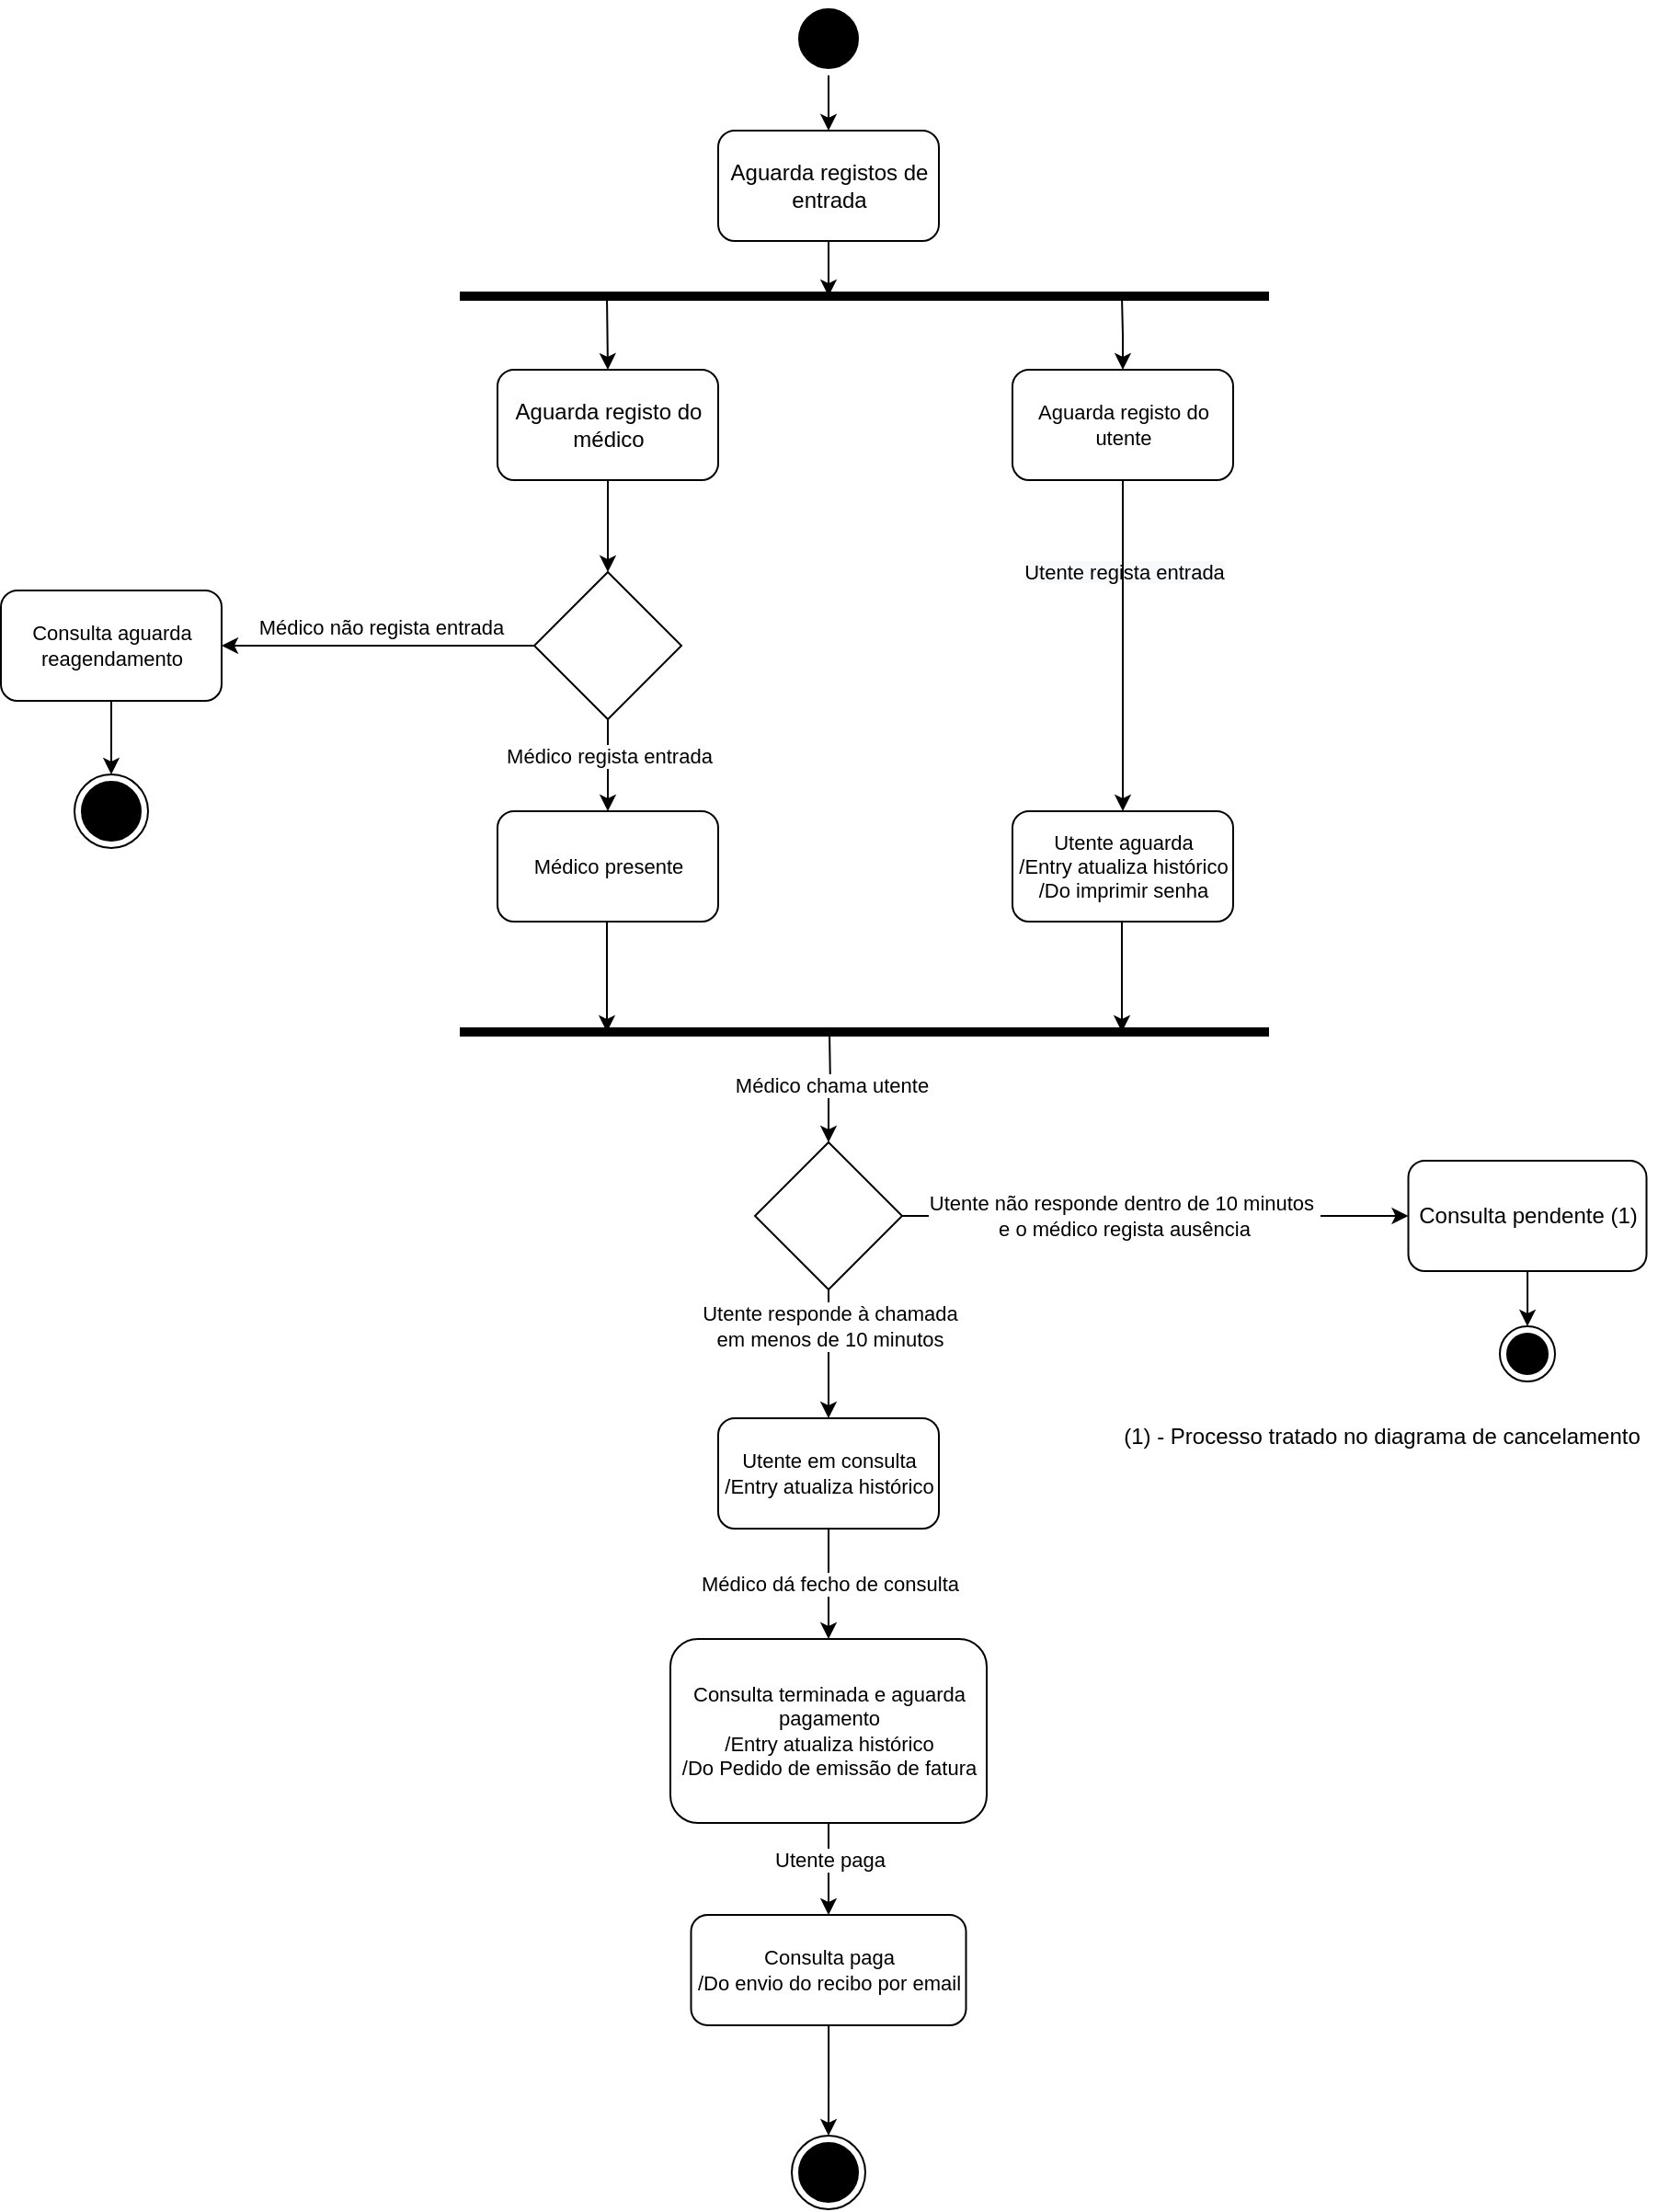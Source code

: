 <mxfile version="14.2.7" type="device"><diagram id="XcKNUaoTNFF07ZxtMewU" name="Page-1"><mxGraphModel dx="1038" dy="548" grid="1" gridSize="10" guides="1" tooltips="1" connect="1" arrows="1" fold="1" page="1" pageScale="1" pageWidth="2336" pageHeight="1654" math="0" shadow="0"><root><mxCell id="0"/><mxCell id="1" parent="0"/><mxCell id="lfWiB-dd8-MY7IO6EBsi-6" style="edgeStyle=orthogonalEdgeStyle;rounded=0;orthogonalLoop=1;jettySize=auto;html=1;fontSize=11;entryX=0.5;entryY=0;entryDx=0;entryDy=0;" parent="1" target="jnZJoaS0IH4gjscGvy69-3" edge="1"><mxGeometry relative="1" as="geometry"><mxPoint x="840" y="200" as="sourcePoint"/><mxPoint x="840" y="240" as="targetPoint"/></mxGeometry></mxCell><mxCell id="NSLhmF_ufU4SmNWEiYWk-29" style="edgeStyle=orthogonalEdgeStyle;rounded=0;orthogonalLoop=1;jettySize=auto;html=1;" parent="1" source="lfWiB-dd8-MY7IO6EBsi-1" target="NSLhmF_ufU4SmNWEiYWk-30" edge="1"><mxGeometry relative="1" as="geometry"><mxPoint x="680.5" y="120.0" as="targetPoint"/></mxGeometry></mxCell><mxCell id="lfWiB-dd8-MY7IO6EBsi-1" value="" style="ellipse;html=1;shape=startState;fillColor=#000000;fontSize=11;" parent="1" vertex="1"><mxGeometry x="660.5" y="40" width="40" height="40" as="geometry"/></mxCell><mxCell id="lfWiB-dd8-MY7IO6EBsi-18" style="edgeStyle=orthogonalEdgeStyle;rounded=0;orthogonalLoop=1;jettySize=auto;html=1;fontSize=11;entryX=0.5;entryY=0;entryDx=0;entryDy=0;" parent="1" target="NSLhmF_ufU4SmNWEiYWk-1" edge="1"><mxGeometry relative="1" as="geometry"><mxPoint x="672.5" y="950" as="targetPoint"/><mxPoint x="681" y="600" as="sourcePoint"/></mxGeometry></mxCell><mxCell id="lfWiB-dd8-MY7IO6EBsi-19" value="Médico chama utente" style="edgeLabel;html=1;align=center;verticalAlign=middle;resizable=0;points=[];fontSize=11;" parent="lfWiB-dd8-MY7IO6EBsi-18" vertex="1" connectable="0"><mxGeometry x="-0.24" y="-4" relative="1" as="geometry"><mxPoint x="4" y="5.83" as="offset"/></mxGeometry></mxCell><mxCell id="NSLhmF_ufU4SmNWEiYWk-19" style="edgeStyle=orthogonalEdgeStyle;rounded=0;orthogonalLoop=1;jettySize=auto;html=1;" parent="1" source="lfWiB-dd8-MY7IO6EBsi-5" edge="1"><mxGeometry relative="1" as="geometry"><mxPoint x="840" y="600" as="targetPoint"/></mxGeometry></mxCell><mxCell id="lfWiB-dd8-MY7IO6EBsi-5" value="Utente aguarda&lt;br&gt;/Entry atualiza histórico&lt;br&gt;/Do imprimir senha" style="rounded=1;whiteSpace=wrap;html=1;fontSize=11;" parent="1" vertex="1"><mxGeometry x="780.5" y="480" width="120" height="60" as="geometry"/></mxCell><mxCell id="lfWiB-dd8-MY7IO6EBsi-21" style="edgeStyle=orthogonalEdgeStyle;rounded=0;orthogonalLoop=1;jettySize=auto;html=1;fontSize=11;entryX=0.5;entryY=0;entryDx=0;entryDy=0;" parent="1" source="lfWiB-dd8-MY7IO6EBsi-20" target="lfWiB-dd8-MY7IO6EBsi-30" edge="1"><mxGeometry relative="1" as="geometry"><mxPoint x="680.5" y="830" as="targetPoint"/></mxGeometry></mxCell><mxCell id="lfWiB-dd8-MY7IO6EBsi-20" value="Utente em consulta&lt;br&gt;/Entry atualiza histórico" style="rounded=1;whiteSpace=wrap;html=1;fontSize=11;" parent="1" vertex="1"><mxGeometry x="620.5" y="810" width="120" height="60" as="geometry"/></mxCell><mxCell id="lfWiB-dd8-MY7IO6EBsi-25" style="edgeStyle=orthogonalEdgeStyle;rounded=0;orthogonalLoop=1;jettySize=auto;html=1;fontSize=11;entryX=0.5;entryY=0;entryDx=0;entryDy=0;" parent="1" source="lfWiB-dd8-MY7IO6EBsi-23" target="lfWiB-dd8-MY7IO6EBsi-35" edge="1"><mxGeometry relative="1" as="geometry"><mxPoint x="680.5" y="1230" as="targetPoint"/></mxGeometry></mxCell><mxCell id="lfWiB-dd8-MY7IO6EBsi-23" value="Consulta paga&lt;br&gt;/Do envio do recibo por email" style="rounded=1;whiteSpace=wrap;html=1;fontSize=11;" parent="1" vertex="1"><mxGeometry x="605.75" y="1080" width="149.5" height="60" as="geometry"/></mxCell><mxCell id="lfWiB-dd8-MY7IO6EBsi-24" value="&lt;span style=&quot;background-color: rgb(248 , 249 , 250) ; font-size: 11px&quot;&gt;Utente regista entrada&lt;/span&gt;" style="edgeLabel;html=1;align=center;verticalAlign=middle;resizable=0;points=[];fontSize=11;" parent="1" vertex="1" connectable="0"><mxGeometry x="840.5" y="350" as="geometry"/></mxCell><mxCell id="lfWiB-dd8-MY7IO6EBsi-29" value="Médico dá fecho de consulta" style="edgeLabel;html=1;align=center;verticalAlign=middle;resizable=0;points=[];fontSize=11;" parent="1" vertex="1" connectable="0"><mxGeometry x="680.5" y="900" as="geometry"/></mxCell><mxCell id="lfWiB-dd8-MY7IO6EBsi-32" style="edgeStyle=orthogonalEdgeStyle;rounded=0;orthogonalLoop=1;jettySize=auto;html=1;fontSize=11;entryX=0.5;entryY=0;entryDx=0;entryDy=0;" parent="1" source="lfWiB-dd8-MY7IO6EBsi-30" target="lfWiB-dd8-MY7IO6EBsi-23" edge="1"><mxGeometry relative="1" as="geometry"><mxPoint x="680.5" y="1080" as="targetPoint"/></mxGeometry></mxCell><mxCell id="lfWiB-dd8-MY7IO6EBsi-30" value="Consulta terminada e aguarda pagamento&lt;br&gt;/Entry atualiza histórico&lt;br&gt;/Do Pedido de emissão de fatura" style="rounded=1;whiteSpace=wrap;html=1;fontSize=11;" parent="1" vertex="1"><mxGeometry x="594.5" y="930" width="172" height="100" as="geometry"/></mxCell><mxCell id="lfWiB-dd8-MY7IO6EBsi-33" value="Utente paga" style="edgeLabel;html=1;align=center;verticalAlign=middle;resizable=0;points=[];fontSize=11;" parent="1" vertex="1" connectable="0"><mxGeometry x="680.5" y="1050" as="geometry"/></mxCell><mxCell id="lfWiB-dd8-MY7IO6EBsi-35" value="" style="ellipse;html=1;shape=endState;fillColor=#000000;fontSize=11;" parent="1" vertex="1"><mxGeometry x="660.5" y="1200" width="40" height="40" as="geometry"/></mxCell><mxCell id="NSLhmF_ufU4SmNWEiYWk-8" style="edgeStyle=orthogonalEdgeStyle;rounded=0;orthogonalLoop=1;jettySize=auto;html=1;entryX=0;entryY=0.5;entryDx=0;entryDy=0;" parent="1" source="NSLhmF_ufU4SmNWEiYWk-1" target="NSLhmF_ufU4SmNWEiYWk-6" edge="1"><mxGeometry relative="1" as="geometry"><mxPoint x="890.5" y="700" as="targetPoint"/></mxGeometry></mxCell><mxCell id="NSLhmF_ufU4SmNWEiYWk-9" style="edgeStyle=orthogonalEdgeStyle;rounded=0;orthogonalLoop=1;jettySize=auto;html=1;entryX=0.5;entryY=0;entryDx=0;entryDy=0;" parent="1" source="NSLhmF_ufU4SmNWEiYWk-1" target="lfWiB-dd8-MY7IO6EBsi-20" edge="1"><mxGeometry relative="1" as="geometry"/></mxCell><mxCell id="NSLhmF_ufU4SmNWEiYWk-1" value="" style="rhombus;whiteSpace=wrap;html=1;" parent="1" vertex="1"><mxGeometry x="640.5" y="660" width="80" height="80" as="geometry"/></mxCell><mxCell id="NSLhmF_ufU4SmNWEiYWk-5" style="edgeStyle=orthogonalEdgeStyle;rounded=0;orthogonalLoop=1;jettySize=auto;html=1;" parent="1" source="NSLhmF_ufU4SmNWEiYWk-6" target="NSLhmF_ufU4SmNWEiYWk-7" edge="1"><mxGeometry relative="1" as="geometry"><mxPoint x="1010.5" y="890" as="targetPoint"/></mxGeometry></mxCell><mxCell id="NSLhmF_ufU4SmNWEiYWk-6" value="Consulta pendente (1)" style="rounded=1;whiteSpace=wrap;html=1;" parent="1" vertex="1"><mxGeometry x="995.75" y="670" width="129.5" height="60" as="geometry"/></mxCell><mxCell id="NSLhmF_ufU4SmNWEiYWk-7" value="" style="ellipse;html=1;shape=endState;fillColor=#000000;" parent="1" vertex="1"><mxGeometry x="1045.5" y="760" width="30" height="30" as="geometry"/></mxCell><mxCell id="NSLhmF_ufU4SmNWEiYWk-10" value="Utente não responde dentro de 10 minutos&amp;nbsp;&lt;br&gt;e o médico regista ausência" style="edgeLabel;html=1;align=center;verticalAlign=middle;resizable=0;points=[];" parent="1" vertex="1" connectable="0"><mxGeometry x="840.5" y="700.003" as="geometry"/></mxCell><mxCell id="NSLhmF_ufU4SmNWEiYWk-11" value="(1) - Processo tratado no diagrama de cancelamento" style="text;html=1;align=center;verticalAlign=middle;resizable=0;points=[];autosize=1;" parent="1" vertex="1"><mxGeometry x="830.5" y="810" width="300" height="20" as="geometry"/></mxCell><mxCell id="NSLhmF_ufU4SmNWEiYWk-12" value="Utente responde à chamada&lt;br&gt;em menos de 10 minutos" style="edgeLabel;html=1;align=center;verticalAlign=middle;resizable=0;points=[];" parent="1" vertex="1" connectable="0"><mxGeometry x="680.5" y="760.003" as="geometry"/></mxCell><mxCell id="NSLhmF_ufU4SmNWEiYWk-14" value="" style="endArrow=none;html=1;strokeWidth=5;" parent="1" edge="1"><mxGeometry width="50" height="50" relative="1" as="geometry"><mxPoint x="480" y="200" as="sourcePoint"/><mxPoint x="920" y="200" as="targetPoint"/></mxGeometry></mxCell><mxCell id="NSLhmF_ufU4SmNWEiYWk-15" value="" style="endArrow=classic;html=1;entryX=0.5;entryY=0;entryDx=0;entryDy=0;exitX=0.5;exitY=1;exitDx=0;exitDy=0;" parent="1" source="NSLhmF_ufU4SmNWEiYWk-23" target="NSLhmF_ufU4SmNWEiYWk-17" edge="1"><mxGeometry width="50" height="50" relative="1" as="geometry"><mxPoint x="560.5" y="440" as="sourcePoint"/><mxPoint x="560.5" y="320" as="targetPoint"/></mxGeometry></mxCell><mxCell id="NSLhmF_ufU4SmNWEiYWk-16" value="Médico regista entrada" style="edgeLabel;html=1;align=center;verticalAlign=middle;resizable=0;points=[];" parent="NSLhmF_ufU4SmNWEiYWk-15" vertex="1" connectable="0"><mxGeometry x="-0.449" y="-2" relative="1" as="geometry"><mxPoint x="2" y="6" as="offset"/></mxGeometry></mxCell><mxCell id="NSLhmF_ufU4SmNWEiYWk-18" style="edgeStyle=orthogonalEdgeStyle;rounded=0;orthogonalLoop=1;jettySize=auto;html=1;" parent="1" source="NSLhmF_ufU4SmNWEiYWk-17" edge="1"><mxGeometry relative="1" as="geometry"><mxPoint x="560.0" y="600" as="targetPoint"/></mxGeometry></mxCell><mxCell id="NSLhmF_ufU4SmNWEiYWk-17" value="Médico presente" style="rounded=1;whiteSpace=wrap;html=1;fontSize=11;" parent="1" vertex="1"><mxGeometry x="500.5" y="480" width="120" height="60" as="geometry"/></mxCell><mxCell id="NSLhmF_ufU4SmNWEiYWk-20" value="" style="endArrow=none;html=1;strokeWidth=5;" parent="1" edge="1"><mxGeometry width="50" height="50" relative="1" as="geometry"><mxPoint x="480" y="600" as="sourcePoint"/><mxPoint x="920" y="600" as="targetPoint"/></mxGeometry></mxCell><mxCell id="NSLhmF_ufU4SmNWEiYWk-22" value="" style="endArrow=classic;html=1;entryX=0.5;entryY=0;entryDx=0;entryDy=0;" parent="1" target="jnZJoaS0IH4gjscGvy69-1" edge="1"><mxGeometry width="50" height="50" relative="1" as="geometry"><mxPoint x="560" y="200" as="sourcePoint"/><mxPoint x="561" y="240" as="targetPoint"/></mxGeometry></mxCell><mxCell id="NSLhmF_ufU4SmNWEiYWk-24" style="edgeStyle=orthogonalEdgeStyle;rounded=0;orthogonalLoop=1;jettySize=auto;html=1;entryX=1;entryY=0.5;entryDx=0;entryDy=0;exitX=0;exitY=0.5;exitDx=0;exitDy=0;" parent="1" source="NSLhmF_ufU4SmNWEiYWk-23" target="NSLhmF_ufU4SmNWEiYWk-26" edge="1"><mxGeometry relative="1" as="geometry"><mxPoint x="280.5" y="360" as="targetPoint"/><mxPoint x="500.5" y="390" as="sourcePoint"/></mxGeometry></mxCell><mxCell id="NSLhmF_ufU4SmNWEiYWk-25" value="Médico não regista entrada" style="edgeLabel;html=1;align=center;verticalAlign=middle;resizable=0;points=[];" parent="NSLhmF_ufU4SmNWEiYWk-24" vertex="1" connectable="0"><mxGeometry x="0.367" y="2" relative="1" as="geometry"><mxPoint x="32.29" y="-12" as="offset"/></mxGeometry></mxCell><mxCell id="NSLhmF_ufU4SmNWEiYWk-23" value="" style="rhombus;whiteSpace=wrap;html=1;" parent="1" vertex="1"><mxGeometry x="520.5" y="350" width="80" height="80" as="geometry"/></mxCell><mxCell id="NSLhmF_ufU4SmNWEiYWk-27" style="edgeStyle=orthogonalEdgeStyle;rounded=0;orthogonalLoop=1;jettySize=auto;html=1;" parent="1" source="NSLhmF_ufU4SmNWEiYWk-26" target="NSLhmF_ufU4SmNWEiYWk-28" edge="1"><mxGeometry relative="1" as="geometry"><mxPoint x="290.5" y="470" as="targetPoint"/></mxGeometry></mxCell><mxCell id="NSLhmF_ufU4SmNWEiYWk-26" value="Consulta aguarda reagendamento" style="rounded=1;whiteSpace=wrap;html=1;fontSize=11;" parent="1" vertex="1"><mxGeometry x="230.5" y="360" width="120" height="60" as="geometry"/></mxCell><mxCell id="NSLhmF_ufU4SmNWEiYWk-28" value="" style="ellipse;html=1;shape=endState;fillColor=#000000;" parent="1" vertex="1"><mxGeometry x="270.5" y="460" width="40" height="40" as="geometry"/></mxCell><mxCell id="NSLhmF_ufU4SmNWEiYWk-31" style="edgeStyle=orthogonalEdgeStyle;rounded=0;orthogonalLoop=1;jettySize=auto;html=1;" parent="1" source="NSLhmF_ufU4SmNWEiYWk-30" edge="1"><mxGeometry relative="1" as="geometry"><mxPoint x="680.5" y="200" as="targetPoint"/></mxGeometry></mxCell><mxCell id="NSLhmF_ufU4SmNWEiYWk-30" value="Aguarda registos de entrada" style="rounded=1;whiteSpace=wrap;html=1;" parent="1" vertex="1"><mxGeometry x="620.5" y="110.0" width="120" height="60" as="geometry"/></mxCell><mxCell id="jnZJoaS0IH4gjscGvy69-2" style="edgeStyle=orthogonalEdgeStyle;rounded=0;orthogonalLoop=1;jettySize=auto;html=1;entryX=0.5;entryY=0;entryDx=0;entryDy=0;" parent="1" source="jnZJoaS0IH4gjscGvy69-1" target="NSLhmF_ufU4SmNWEiYWk-23" edge="1"><mxGeometry relative="1" as="geometry"/></mxCell><mxCell id="jnZJoaS0IH4gjscGvy69-1" value="Aguarda registo do médico" style="rounded=1;whiteSpace=wrap;html=1;" parent="1" vertex="1"><mxGeometry x="500.5" y="240.0" width="120" height="60" as="geometry"/></mxCell><mxCell id="jnZJoaS0IH4gjscGvy69-4" style="edgeStyle=orthogonalEdgeStyle;rounded=0;orthogonalLoop=1;jettySize=auto;html=1;entryX=0.5;entryY=0;entryDx=0;entryDy=0;" parent="1" source="jnZJoaS0IH4gjscGvy69-3" target="lfWiB-dd8-MY7IO6EBsi-5" edge="1"><mxGeometry relative="1" as="geometry"/></mxCell><mxCell id="jnZJoaS0IH4gjscGvy69-3" value="Aguarda registo do&lt;br&gt;utente" style="rounded=1;whiteSpace=wrap;html=1;fontSize=11;" parent="1" vertex="1"><mxGeometry x="780.5" y="240" width="120" height="60" as="geometry"/></mxCell></root></mxGraphModel></diagram></mxfile>